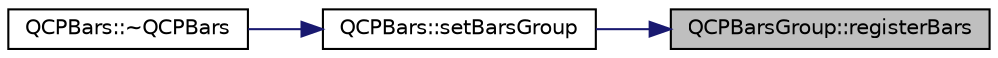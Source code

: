 digraph "QCPBarsGroup::registerBars"
{
 // LATEX_PDF_SIZE
  edge [fontname="Helvetica",fontsize="10",labelfontname="Helvetica",labelfontsize="10"];
  node [fontname="Helvetica",fontsize="10",shape=record];
  rankdir="RL";
  Node1 [label="QCPBarsGroup::registerBars",height=0.2,width=0.4,color="black", fillcolor="grey75", style="filled", fontcolor="black",tooltip=" "];
  Node1 -> Node2 [dir="back",color="midnightblue",fontsize="10",style="solid",fontname="Helvetica"];
  Node2 [label="QCPBars::setBarsGroup",height=0.2,width=0.4,color="black", fillcolor="white", style="filled",URL="$classQCPBars.html#aedd1709061f0b307c47ddb45e172ef9a",tooltip=" "];
  Node2 -> Node3 [dir="back",color="midnightblue",fontsize="10",style="solid",fontname="Helvetica"];
  Node3 [label="QCPBars::~QCPBars",height=0.2,width=0.4,color="black", fillcolor="white", style="filled",URL="$classQCPBars.html#a7cfc40a41ce0a2bce71cfb34f30886ac",tooltip=" "];
}
